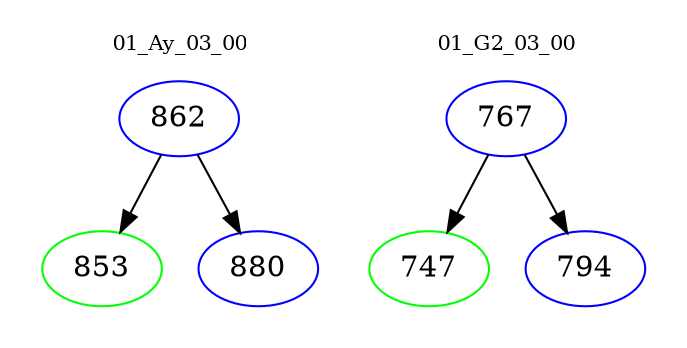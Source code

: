 digraph{
subgraph cluster_0 {
color = white
label = "01_Ay_03_00";
fontsize=10;
T0_862 [label="862", color="blue"]
T0_862 -> T0_853 [color="black"]
T0_853 [label="853", color="green"]
T0_862 -> T0_880 [color="black"]
T0_880 [label="880", color="blue"]
}
subgraph cluster_1 {
color = white
label = "01_G2_03_00";
fontsize=10;
T1_767 [label="767", color="blue"]
T1_767 -> T1_747 [color="black"]
T1_747 [label="747", color="green"]
T1_767 -> T1_794 [color="black"]
T1_794 [label="794", color="blue"]
}
}
